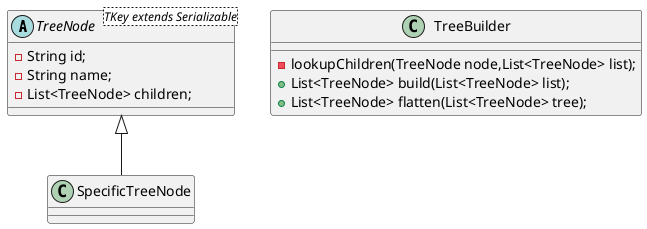 @startuml
'https://plantuml.com/class-diagram

abstract class TreeNode<TKey extends Serializable>{
   -String id;
   -String name;
   -List<TreeNode> children;
}

class SpecificTreeNode extends TreeNode{

}

' 标准字段 id、name、children
' 非标准字段
class TreeBuilder{
    -lookupChildren(TreeNode node,List<TreeNode> list);
    +List<TreeNode> build(List<TreeNode> list);
    +List<TreeNode> flatten(List<TreeNode> tree);
}


@enduml
